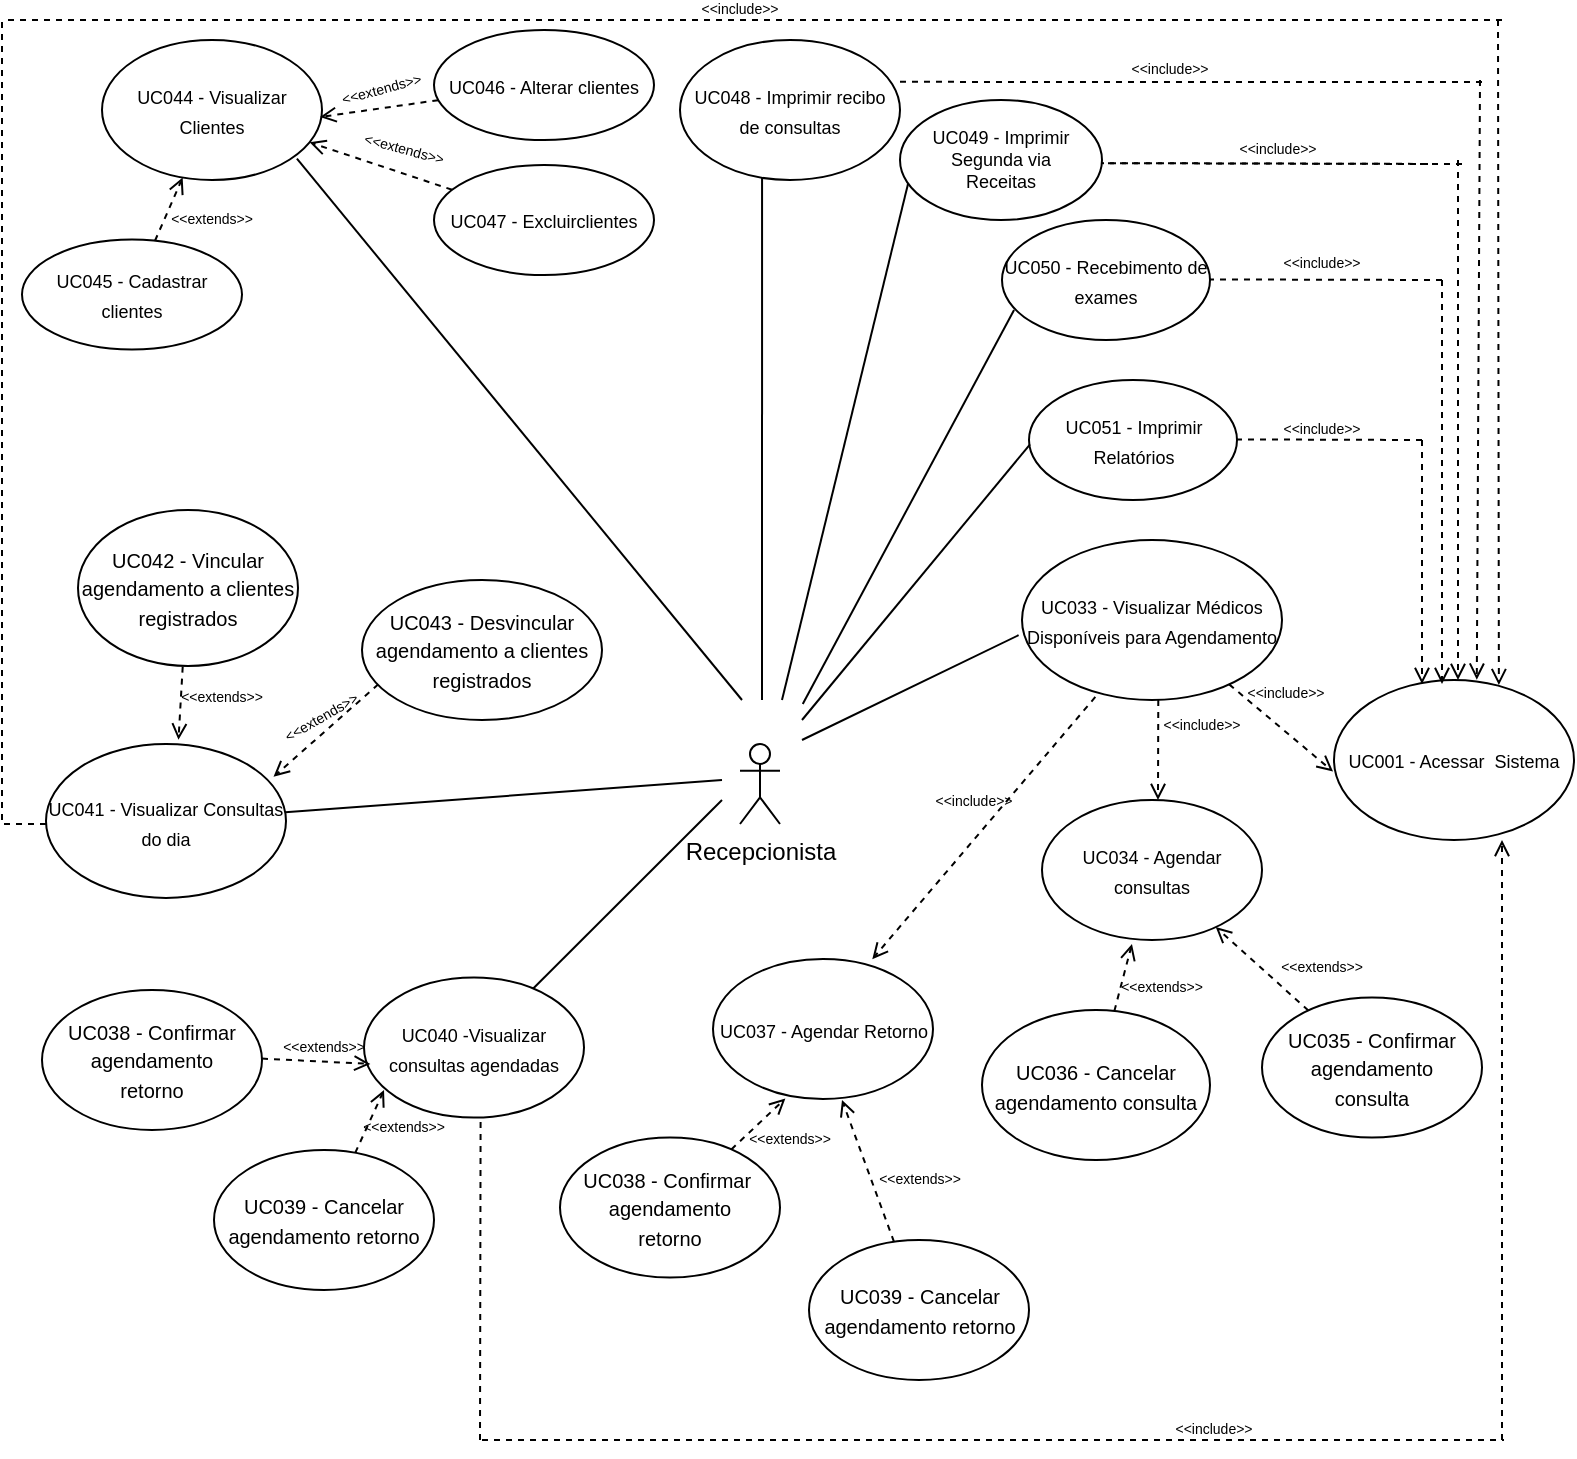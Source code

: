 <mxfile version="13.0.3" type="device"><diagram id="fzdbv0yG8Y-3q9-eAO_R" name="Page-1"><mxGraphModel dx="538" dy="321" grid="1" gridSize="10" guides="1" tooltips="1" connect="0" arrows="0" fold="1" page="1" pageScale="1" pageWidth="827" pageHeight="1169" math="0" shadow="0"><root><mxCell id="0"/><mxCell id="1" parent="0"/><mxCell id="zqVGSGA5it4cnhWG46FL-1" value="Recepcionista" style="shape=umlActor;verticalLabelPosition=bottom;labelBackgroundColor=#ffffff;verticalAlign=top;html=1;outlineConnect=0;" parent="1" vertex="1"><mxGeometry x="409" y="382" width="20" height="40" as="geometry"/></mxCell><mxCell id="zqVGSGA5it4cnhWG46FL-4" value="&lt;font style=&quot;font-size: 9px&quot;&gt;UC001 - Acessar&amp;nbsp; Sistema&lt;/font&gt;" style="ellipse;whiteSpace=wrap;html=1;" parent="1" vertex="1"><mxGeometry x="706" y="350" width="120" height="80" as="geometry"/></mxCell><mxCell id="zqVGSGA5it4cnhWG46FL-41" value="" style="endArrow=none;html=1;dashed=1;fontSize=7;endFill=0;" parent="1" edge="1"><mxGeometry width="50" height="50" relative="1" as="geometry"><mxPoint x="280" y="730" as="sourcePoint"/><mxPoint x="791" y="730" as="targetPoint"/></mxGeometry></mxCell><mxCell id="zqVGSGA5it4cnhWG46FL-42" value="" style="endArrow=open;html=1;dashed=1;fontSize=7;endFill=0;" parent="1" edge="1"><mxGeometry width="50" height="50" relative="1" as="geometry"><mxPoint x="790" y="730" as="sourcePoint"/><mxPoint x="790" y="430" as="targetPoint"/></mxGeometry></mxCell><mxCell id="zqVGSGA5it4cnhWG46FL-44" value="&amp;lt;&amp;lt;include&amp;gt;&amp;gt;" style="text;html=1;strokeColor=none;fillColor=none;align=center;verticalAlign=middle;whiteSpace=wrap;rounded=0;fontSize=7;" parent="1" vertex="1"><mxGeometry x="626" y="719.776" width="40" height="10" as="geometry"/></mxCell><mxCell id="zqVGSGA5it4cnhWG46FL-45" value="&lt;font style=&quot;font-size: 9px&quot;&gt;UC033 - Visualizar Médicos Disponíveis para Agendamento&lt;br&gt;&lt;/font&gt;" style="ellipse;whiteSpace=wrap;html=1;" parent="1" vertex="1"><mxGeometry x="550" y="280" width="130" height="80" as="geometry"/></mxCell><mxCell id="zqVGSGA5it4cnhWG46FL-46" value="&lt;font style=&quot;font-size: 10px&quot;&gt;&lt;font style=&quot;font-size: 9px&quot;&gt;UC040 -Visualizar consultas agendadas&lt;/font&gt;&lt;br&gt;&lt;/font&gt;" style="ellipse;whiteSpace=wrap;html=1;" parent="1" vertex="1"><mxGeometry x="221" y="498.78" width="110" height="70" as="geometry"/></mxCell><mxCell id="zqVGSGA5it4cnhWG46FL-47" value="&lt;div&gt;&lt;font style=&quot;font-size: 9px&quot;&gt;UC041 - Visualizar Consultas &lt;br&gt;&lt;/font&gt;&lt;/div&gt;&lt;div&gt;&lt;font style=&quot;font-size: 9px&quot;&gt;do dia&lt;/font&gt;&lt;/div&gt;" style="ellipse;whiteSpace=wrap;html=1;" parent="1" vertex="1"><mxGeometry x="62" y="382" width="120" height="77" as="geometry"/></mxCell><mxCell id="zqVGSGA5it4cnhWG46FL-48" value="" style="endArrow=none;html=1;fontSize=7;exitX=-0.013;exitY=0.595;exitDx=0;exitDy=0;exitPerimeter=0;" parent="1" source="zqVGSGA5it4cnhWG46FL-45" edge="1"><mxGeometry width="50" height="50" relative="1" as="geometry"><mxPoint x="241.727" y="712.081" as="sourcePoint"/><mxPoint x="440" y="380" as="targetPoint"/></mxGeometry></mxCell><mxCell id="zqVGSGA5it4cnhWG46FL-49" value="" style="endArrow=none;html=1;fontSize=7;" parent="1" source="zqVGSGA5it4cnhWG46FL-46" edge="1"><mxGeometry width="50" height="50" relative="1" as="geometry"><mxPoint x="165" y="591" as="sourcePoint"/><mxPoint x="400" y="410" as="targetPoint"/></mxGeometry></mxCell><mxCell id="zqVGSGA5it4cnhWG46FL-51" value="" style="endArrow=open;html=1;dashed=1;fontSize=7;endFill=0;entryX=-0.004;entryY=0.572;entryDx=0;entryDy=0;entryPerimeter=0;" parent="1" source="zqVGSGA5it4cnhWG46FL-45" target="zqVGSGA5it4cnhWG46FL-4" edge="1"><mxGeometry width="50" height="50" relative="1" as="geometry"><mxPoint x="265.833" y="765.167" as="sourcePoint"/><mxPoint x="376.667" y="809.333" as="targetPoint"/></mxGeometry></mxCell><mxCell id="zqVGSGA5it4cnhWG46FL-53" value="" style="endArrow=none;html=1;fontSize=7;" parent="1" source="zqVGSGA5it4cnhWG46FL-47" edge="1"><mxGeometry width="50" height="50" relative="1" as="geometry"><mxPoint x="223.174" y="491.006" as="sourcePoint"/><mxPoint x="400" y="400" as="targetPoint"/></mxGeometry></mxCell><mxCell id="zqVGSGA5it4cnhWG46FL-60" value="&lt;font style=&quot;font-size: 9px&quot;&gt;UC034 - Agendar consultas&lt;br&gt;&lt;/font&gt;" style="ellipse;whiteSpace=wrap;html=1;" parent="1" vertex="1"><mxGeometry x="560" y="410" width="110" height="70" as="geometry"/></mxCell><mxCell id="zqVGSGA5it4cnhWG46FL-61" value="&lt;div&gt;&lt;font style=&quot;font-size: 10px&quot;&gt;UC035 - Confirmar agendamento &lt;br&gt;&lt;/font&gt;&lt;/div&gt;&lt;div&gt;&lt;font style=&quot;font-size: 10px&quot;&gt;consulta&lt;/font&gt;&lt;/div&gt;" style="ellipse;whiteSpace=wrap;html=1;" parent="1" vertex="1"><mxGeometry x="670" y="508.78" width="110" height="70" as="geometry"/></mxCell><mxCell id="zqVGSGA5it4cnhWG46FL-66" value="" style="endArrow=open;html=1;dashed=1;fontSize=7;entryX=0.687;entryY=0.032;entryDx=0;entryDy=0;entryPerimeter=0;endFill=0;" parent="1" target="zqVGSGA5it4cnhWG46FL-4" edge="1"><mxGeometry width="50" height="50" relative="1" as="geometry"><mxPoint x="788" y="20" as="sourcePoint"/><mxPoint x="715.862" y="393.034" as="targetPoint"/></mxGeometry></mxCell><mxCell id="zqVGSGA5it4cnhWG46FL-69" value="&lt;font style=&quot;font-size: 9px&quot;&gt;UC044 - Visualizar Clientes&lt;br&gt;&lt;/font&gt;" style="ellipse;whiteSpace=wrap;html=1;" parent="1" vertex="1"><mxGeometry x="90" y="30" width="110" height="70" as="geometry"/></mxCell><mxCell id="zqVGSGA5it4cnhWG46FL-75" value="" style="endArrow=none;html=1;fontSize=7;exitX=0.886;exitY=0.848;exitDx=0;exitDy=0;exitPerimeter=0;" parent="1" source="zqVGSGA5it4cnhWG46FL-69" edge="1"><mxGeometry width="50" height="50" relative="1" as="geometry"><mxPoint x="291.667" y="256" as="sourcePoint"/><mxPoint x="410" y="360" as="targetPoint"/></mxGeometry></mxCell><mxCell id="zqVGSGA5it4cnhWG46FL-76" value="&lt;font style=&quot;font-size: 9px&quot;&gt;UC048 - Imprimir recibo de consultas&lt;br&gt;&lt;/font&gt;" style="ellipse;whiteSpace=wrap;html=1;" parent="1" vertex="1"><mxGeometry x="379" y="30" width="110" height="70" as="geometry"/></mxCell><mxCell id="zqVGSGA5it4cnhWG46FL-77" value="" style="endArrow=none;html=1;dashed=1;fontSize=7;endFill=0;" parent="1" edge="1"><mxGeometry width="50" height="50" relative="1" as="geometry"><mxPoint x="40" y="420" as="sourcePoint"/><mxPoint x="40" y="20" as="targetPoint"/></mxGeometry></mxCell><mxCell id="zqVGSGA5it4cnhWG46FL-78" value="" style="endArrow=none;html=1;dashed=1;fontSize=7;endFill=0;" parent="1" edge="1"><mxGeometry width="50" height="50" relative="1" as="geometry"><mxPoint x="790" y="20" as="sourcePoint"/><mxPoint x="40" y="20" as="targetPoint"/></mxGeometry></mxCell><mxCell id="zqVGSGA5it4cnhWG46FL-79" value="&amp;lt;&amp;lt;include&amp;gt;&amp;gt;" style="text;html=1;strokeColor=none;fillColor=none;align=center;verticalAlign=middle;whiteSpace=wrap;rounded=0;fontSize=7;" parent="1" vertex="1"><mxGeometry x="389" y="10" width="40" height="10" as="geometry"/></mxCell><mxCell id="zqVGSGA5it4cnhWG46FL-80" value="" style="endArrow=open;html=1;dashed=1;fontSize=7;endFill=0;entryX=0.595;entryY=-0.002;entryDx=0;entryDy=0;entryPerimeter=0;" parent="1" target="zqVGSGA5it4cnhWG46FL-4" edge="1"><mxGeometry width="50" height="50" relative="1" as="geometry"><mxPoint x="779" y="50" as="sourcePoint"/><mxPoint x="778" y="348" as="targetPoint"/></mxGeometry></mxCell><mxCell id="zqVGSGA5it4cnhWG46FL-84" value="" style="endArrow=none;html=1;fontSize=7;exitX=0.373;exitY=0.979;exitDx=0;exitDy=0;exitPerimeter=0;" parent="1" source="zqVGSGA5it4cnhWG46FL-76" edge="1"><mxGeometry width="50" height="50" relative="1" as="geometry"><mxPoint x="317.241" y="169.586" as="sourcePoint"/><mxPoint x="420" y="360" as="targetPoint"/></mxGeometry></mxCell><mxCell id="zqVGSGA5it4cnhWG46FL-86" value="" style="endArrow=none;html=1;fontSize=7;exitX=0.042;exitY=0.683;exitDx=0;exitDy=0;exitPerimeter=0;" parent="1" source="zqVGSGA5it4cnhWG46FL-93" edge="1"><mxGeometry width="50" height="50" relative="1" as="geometry"><mxPoint x="672.0" y="295.49" as="sourcePoint"/><mxPoint x="430" y="360" as="targetPoint"/></mxGeometry></mxCell><mxCell id="zqVGSGA5it4cnhWG46FL-90" value="&amp;lt;&amp;lt;include&amp;gt;&amp;gt;" style="text;html=1;strokeColor=none;fillColor=none;align=center;verticalAlign=middle;whiteSpace=wrap;rounded=0;fontSize=7;" parent="1" vertex="1"><mxGeometry x="657.5" y="79.996" width="40" height="10" as="geometry"/></mxCell><mxCell id="zqVGSGA5it4cnhWG46FL-91" value="&amp;lt;&amp;lt;include&amp;gt;&amp;gt;" style="text;html=1;strokeColor=none;fillColor=none;align=center;verticalAlign=middle;whiteSpace=wrap;rounded=0;fontSize=7;" parent="1" vertex="1"><mxGeometry x="604" y="39.996" width="40" height="10" as="geometry"/></mxCell><mxCell id="zqVGSGA5it4cnhWG46FL-93" value="&lt;div style=&quot;font-size: 9px&quot;&gt;&lt;font style=&quot;font-size: 9px&quot;&gt;UC049 - Imprimir Segunda via &lt;br&gt;&lt;/font&gt;&lt;/div&gt;&lt;div style=&quot;font-size: 9px&quot;&gt;&lt;font style=&quot;font-size: 9px&quot;&gt;Receitas&lt;/font&gt;&lt;/div&gt;" style="ellipse;whiteSpace=wrap;html=1;" parent="1" vertex="1"><mxGeometry x="489" y="60" width="101" height="60" as="geometry"/></mxCell><mxCell id="zqVGSGA5it4cnhWG46FL-95" value="" style="endArrow=open;html=1;dashed=1;fontSize=7;endFill=0;" parent="1" source="zqVGSGA5it4cnhWG46FL-61" target="zqVGSGA5it4cnhWG46FL-60" edge="1"><mxGeometry width="50" height="50" relative="1" as="geometry"><mxPoint x="546.857" y="131.714" as="sourcePoint"/><mxPoint x="615.429" y="170.286" as="targetPoint"/></mxGeometry></mxCell><mxCell id="zqVGSGA5it4cnhWG46FL-96" value="&amp;lt;&amp;lt;include&amp;gt;&amp;gt;" style="text;html=1;strokeColor=none;fillColor=none;align=center;verticalAlign=middle;whiteSpace=wrap;rounded=0;fontSize=7;" parent="1" vertex="1"><mxGeometry x="662" y="351.996" width="40" height="10" as="geometry"/></mxCell><mxCell id="clBpDciSqLMiNLBuiBQP-1" value="" style="endArrow=open;html=1;dashed=1;fontSize=7;endFill=0;" parent="1" edge="1"><mxGeometry width="50" height="50" relative="1" as="geometry"><mxPoint x="618.145" y="360.0" as="sourcePoint"/><mxPoint x="618" y="410" as="targetPoint"/></mxGeometry></mxCell><mxCell id="clBpDciSqLMiNLBuiBQP-2" value="&amp;lt;&amp;lt;include&amp;gt;&amp;gt;" style="text;html=1;strokeColor=none;fillColor=none;align=center;verticalAlign=middle;whiteSpace=wrap;rounded=0;fontSize=7;" parent="1" vertex="1"><mxGeometry x="620" y="364" width="40" height="18" as="geometry"/></mxCell><mxCell id="clBpDciSqLMiNLBuiBQP-4" value="&lt;font style=&quot;font-size: 10px&quot;&gt;UC036 - Cancelar agendamento consulta&lt;br&gt;&lt;/font&gt;" style="ellipse;whiteSpace=wrap;html=1;" parent="1" vertex="1"><mxGeometry x="530" y="515" width="114" height="75" as="geometry"/></mxCell><mxCell id="clBpDciSqLMiNLBuiBQP-6" value="&lt;font style=&quot;font-size: 9px&quot;&gt;UC037 - Agendar Retorno&lt;br&gt;&lt;/font&gt;" style="ellipse;whiteSpace=wrap;html=1;" parent="1" vertex="1"><mxGeometry x="395.5" y="489.5" width="110" height="70" as="geometry"/></mxCell><mxCell id="clBpDciSqLMiNLBuiBQP-7" value="&amp;lt;&amp;lt;extends&amp;gt;&amp;gt;" style="text;html=1;strokeColor=none;fillColor=none;align=center;verticalAlign=middle;whiteSpace=wrap;rounded=0;fontSize=7;" parent="1" vertex="1"><mxGeometry x="680" y="489.496" width="40" height="10" as="geometry"/></mxCell><mxCell id="clBpDciSqLMiNLBuiBQP-8" value="" style="endArrow=open;html=1;dashed=1;fontSize=7;endFill=0;entryX=0.409;entryY=1.028;entryDx=0;entryDy=0;entryPerimeter=0;" parent="1" source="clBpDciSqLMiNLBuiBQP-4" target="zqVGSGA5it4cnhWG46FL-60" edge="1"><mxGeometry width="50" height="50" relative="1" as="geometry"><mxPoint x="693.101" y="515.268" as="sourcePoint"/><mxPoint x="646.768" y="473.571" as="targetPoint"/></mxGeometry></mxCell><mxCell id="clBpDciSqLMiNLBuiBQP-9" value="&amp;lt;&amp;lt;extends&amp;gt;&amp;gt;" style="text;html=1;strokeColor=none;fillColor=none;align=center;verticalAlign=middle;whiteSpace=wrap;rounded=0;fontSize=7;" parent="1" vertex="1"><mxGeometry x="600" y="498.776" width="40" height="10" as="geometry"/></mxCell><mxCell id="clBpDciSqLMiNLBuiBQP-10" value="" style="endArrow=open;html=1;dashed=1;fontSize=7;endFill=0;exitX=0.282;exitY=0.981;exitDx=0;exitDy=0;exitPerimeter=0;entryX=0.724;entryY=0.001;entryDx=0;entryDy=0;entryPerimeter=0;" parent="1" source="zqVGSGA5it4cnhWG46FL-45" target="clBpDciSqLMiNLBuiBQP-6" edge="1"><mxGeometry width="50" height="50" relative="1" as="geometry"><mxPoint x="618.145" y="360.0" as="sourcePoint"/><mxPoint x="618" y="410.0" as="targetPoint"/></mxGeometry></mxCell><mxCell id="clBpDciSqLMiNLBuiBQP-11" value="&amp;lt;&amp;lt;include&amp;gt;&amp;gt;" style="text;html=1;strokeColor=none;fillColor=none;align=center;verticalAlign=middle;whiteSpace=wrap;rounded=0;fontSize=7;" parent="1" vertex="1"><mxGeometry x="505.5" y="401.5" width="40" height="18" as="geometry"/></mxCell><mxCell id="clBpDciSqLMiNLBuiBQP-12" value="&lt;div&gt;&lt;font style=&quot;font-size: 10px&quot;&gt;UC038 - Confirmar&amp;nbsp; agendamento &lt;br&gt;&lt;/font&gt;&lt;/div&gt;&lt;div&gt;&lt;font style=&quot;font-size: 10px&quot;&gt;retorno&lt;/font&gt;&lt;/div&gt;" style="ellipse;whiteSpace=wrap;html=1;" parent="1" vertex="1"><mxGeometry x="319" y="578.78" width="110" height="70" as="geometry"/></mxCell><mxCell id="clBpDciSqLMiNLBuiBQP-13" value="" style="endArrow=open;html=1;dashed=1;fontSize=7;endFill=0;entryX=0.329;entryY=0.996;entryDx=0;entryDy=0;entryPerimeter=0;" parent="1" source="clBpDciSqLMiNLBuiBQP-12" target="clBpDciSqLMiNLBuiBQP-6" edge="1"><mxGeometry width="50" height="50" relative="1" as="geometry"><mxPoint x="360.357" y="218.144" as="sourcePoint"/><mxPoint x="460.268" y="560.001" as="targetPoint"/></mxGeometry></mxCell><mxCell id="clBpDciSqLMiNLBuiBQP-14" value="&lt;font style=&quot;font-size: 10px&quot;&gt;UC039 - Cancelar agendamento retorno&lt;br&gt;&lt;/font&gt;" style="ellipse;whiteSpace=wrap;html=1;" parent="1" vertex="1"><mxGeometry x="443.5" y="630.0" width="110" height="70" as="geometry"/></mxCell><mxCell id="clBpDciSqLMiNLBuiBQP-15" value="&amp;lt;&amp;lt;extends&amp;gt;&amp;gt;" style="text;html=1;strokeColor=none;fillColor=none;align=center;verticalAlign=middle;whiteSpace=wrap;rounded=0;fontSize=7;" parent="1" vertex="1"><mxGeometry x="478.5" y="595.206" width="40" height="10" as="geometry"/></mxCell><mxCell id="clBpDciSqLMiNLBuiBQP-16" value="" style="endArrow=open;html=1;dashed=1;fontSize=7;endFill=0;" parent="1" source="clBpDciSqLMiNLBuiBQP-14" edge="1"><mxGeometry width="50" height="50" relative="1" as="geometry"><mxPoint x="506.601" y="601.698" as="sourcePoint"/><mxPoint x="460" y="560" as="targetPoint"/></mxGeometry></mxCell><mxCell id="clBpDciSqLMiNLBuiBQP-17" value="&amp;lt;&amp;lt;extends&amp;gt;&amp;gt;" style="text;html=1;strokeColor=none;fillColor=none;align=center;verticalAlign=middle;whiteSpace=wrap;rounded=0;fontSize=7;" parent="1" vertex="1"><mxGeometry x="414" y="574.996" width="40" height="10" as="geometry"/></mxCell><mxCell id="clBpDciSqLMiNLBuiBQP-18" value="" style="endArrow=none;html=1;dashed=1;fontSize=7;entryX=0.53;entryY=0.991;entryDx=0;entryDy=0;entryPerimeter=0;endFill=0;" parent="1" target="zqVGSGA5it4cnhWG46FL-46" edge="1"><mxGeometry width="50" height="50" relative="1" as="geometry"><mxPoint x="279" y="730" as="sourcePoint"/><mxPoint x="220.339" y="474.796" as="targetPoint"/></mxGeometry></mxCell><mxCell id="clBpDciSqLMiNLBuiBQP-19" value="" style="endArrow=open;html=1;dashed=1;fontSize=7;endFill=0;entryX=0.029;entryY=0.617;entryDx=0;entryDy=0;entryPerimeter=0;exitX=1;exitY=0.49;exitDx=0;exitDy=0;exitPerimeter=0;" parent="1" source="clBpDciSqLMiNLBuiBQP-25" target="zqVGSGA5it4cnhWG46FL-46" edge="1"><mxGeometry width="50" height="50" relative="1" as="geometry"><mxPoint x="404.569" y="584.684" as="sourcePoint"/><mxPoint x="320" y="559" as="targetPoint"/></mxGeometry></mxCell><mxCell id="clBpDciSqLMiNLBuiBQP-20" value="&lt;font style=&quot;font-size: 10px&quot;&gt;UC039 - Cancelar agendamento retorno&lt;br&gt;&lt;/font&gt;" style="ellipse;whiteSpace=wrap;html=1;" parent="1" vertex="1"><mxGeometry x="146" y="585.0" width="110" height="70" as="geometry"/></mxCell><mxCell id="clBpDciSqLMiNLBuiBQP-21" value="" style="endArrow=open;html=1;dashed=1;fontSize=7;endFill=0;entryX=0.091;entryY=0.804;entryDx=0;entryDy=0;entryPerimeter=0;" parent="1" source="clBpDciSqLMiNLBuiBQP-20" target="zqVGSGA5it4cnhWG46FL-46" edge="1"><mxGeometry width="50" height="50" relative="1" as="geometry"><mxPoint x="209.101" y="556.698" as="sourcePoint"/><mxPoint x="162.5" y="515" as="targetPoint"/></mxGeometry></mxCell><mxCell id="clBpDciSqLMiNLBuiBQP-22" value="&amp;lt;&amp;lt;extends&amp;gt;&amp;gt;" style="text;html=1;strokeColor=none;fillColor=none;align=center;verticalAlign=middle;whiteSpace=wrap;rounded=0;fontSize=7;" parent="1" vertex="1"><mxGeometry x="181" y="528.776" width="40" height="10" as="geometry"/></mxCell><mxCell id="clBpDciSqLMiNLBuiBQP-23" value="&amp;lt;&amp;lt;extends&amp;gt;&amp;gt;" style="text;html=1;strokeColor=none;fillColor=none;align=center;verticalAlign=middle;whiteSpace=wrap;rounded=0;fontSize=7;" parent="1" vertex="1"><mxGeometry x="221" y="569.496" width="40" height="10" as="geometry"/></mxCell><mxCell id="clBpDciSqLMiNLBuiBQP-25" value="&lt;div&gt;&lt;font style=&quot;font-size: 10px&quot;&gt;UC038 - Confirmar agendamento&lt;/font&gt;&lt;/div&gt;&lt;div&gt;&lt;font style=&quot;font-size: 10px&quot;&gt;retorno&lt;/font&gt;&lt;/div&gt;" style="ellipse;whiteSpace=wrap;html=1;" parent="1" vertex="1"><mxGeometry x="60" y="505.0" width="110" height="70" as="geometry"/></mxCell><mxCell id="clBpDciSqLMiNLBuiBQP-26" value="&lt;font style=&quot;font-size: 10px&quot;&gt;UC042 - Vincular agendamento a clientes registrados&lt;br&gt;&lt;/font&gt;" style="ellipse;whiteSpace=wrap;html=1;" parent="1" vertex="1"><mxGeometry x="78" y="265" width="110" height="78" as="geometry"/></mxCell><mxCell id="clBpDciSqLMiNLBuiBQP-27" value="" style="endArrow=open;html=1;dashed=1;fontSize=7;endFill=0;entryX=0.552;entryY=-0.027;entryDx=0;entryDy=0;entryPerimeter=0;exitX=0.476;exitY=1.004;exitDx=0;exitDy=0;exitPerimeter=0;" parent="1" source="clBpDciSqLMiNLBuiBQP-26" target="zqVGSGA5it4cnhWG46FL-47" edge="1"><mxGeometry width="50" height="50" relative="1" as="geometry"><mxPoint x="169.101" y="253.698" as="sourcePoint"/><mxPoint x="191.01" y="252.06" as="targetPoint"/></mxGeometry></mxCell><mxCell id="clBpDciSqLMiNLBuiBQP-28" value="&amp;lt;&amp;lt;extends&amp;gt;&amp;gt;" style="text;html=1;strokeColor=none;fillColor=none;align=center;verticalAlign=middle;whiteSpace=wrap;rounded=0;fontSize=7;" parent="1" vertex="1"><mxGeometry x="130" y="353.996" width="40" height="10" as="geometry"/></mxCell><mxCell id="clBpDciSqLMiNLBuiBQP-29" value="" style="endArrow=open;html=1;dashed=1;fontSize=7;endFill=0;entryX=0.948;entryY=0.213;entryDx=0;entryDy=0;entryPerimeter=0;exitX=0.068;exitY=0.745;exitDx=0;exitDy=0;exitPerimeter=0;" parent="1" source="clBpDciSqLMiNLBuiBQP-31" target="zqVGSGA5it4cnhWG46FL-47" edge="1"><mxGeometry width="50" height="50" relative="1" as="geometry"><mxPoint x="554.569" y="352.684" as="sourcePoint"/><mxPoint x="374.19" y="309.97" as="targetPoint"/></mxGeometry></mxCell><mxCell id="clBpDciSqLMiNLBuiBQP-30" value="&amp;lt;&amp;lt;extends&amp;gt;&amp;gt;" style="text;html=1;strokeColor=none;fillColor=none;align=center;verticalAlign=middle;whiteSpace=wrap;rounded=0;fontSize=7;rotation=-15;" parent="1" vertex="1"><mxGeometry x="210" y="49.996" width="40" height="10" as="geometry"/></mxCell><mxCell id="clBpDciSqLMiNLBuiBQP-31" value="&lt;font style=&quot;font-size: 10px&quot;&gt;UC043 - Desvincular agendamento a clientes registrados&lt;br&gt;&lt;/font&gt;" style="ellipse;whiteSpace=wrap;html=1;" parent="1" vertex="1"><mxGeometry x="220" y="300" width="120" height="70" as="geometry"/></mxCell><mxCell id="clBpDciSqLMiNLBuiBQP-32" value="" style="endArrow=none;html=1;dashed=1;fontSize=7;endFill=0;" parent="1" edge="1"><mxGeometry width="50" height="50" relative="1" as="geometry"><mxPoint x="62" y="422" as="sourcePoint"/><mxPoint x="40" y="422" as="targetPoint"/></mxGeometry></mxCell><mxCell id="clBpDciSqLMiNLBuiBQP-33" value="" style="endArrow=open;html=1;dashed=1;fontSize=7;endFill=0;" parent="1" source="clBpDciSqLMiNLBuiBQP-34" target="zqVGSGA5it4cnhWG46FL-69" edge="1"><mxGeometry width="50" height="50" relative="1" as="geometry"><mxPoint x="376.569" y="228.464" as="sourcePoint"/><mxPoint x="10.33" y="179.156" as="targetPoint"/></mxGeometry></mxCell><mxCell id="clBpDciSqLMiNLBuiBQP-34" value="&lt;font style=&quot;font-size: 9px&quot;&gt;UC045 - Cadastrar clientes&lt;br&gt;&lt;/font&gt;" style="ellipse;whiteSpace=wrap;html=1;" parent="1" vertex="1"><mxGeometry x="50" y="129.78" width="110" height="55" as="geometry"/></mxCell><mxCell id="clBpDciSqLMiNLBuiBQP-36" value="" style="endArrow=open;html=1;dashed=1;fontSize=7;endFill=0;entryX=0.991;entryY=0.55;entryDx=0;entryDy=0;entryPerimeter=0;" parent="1" source="clBpDciSqLMiNLBuiBQP-37" target="zqVGSGA5it4cnhWG46FL-69" edge="1"><mxGeometry width="50" height="50" relative="1" as="geometry"><mxPoint x="376.569" y="228.464" as="sourcePoint"/><mxPoint x="152.875" y="107.043" as="targetPoint"/></mxGeometry></mxCell><mxCell id="clBpDciSqLMiNLBuiBQP-37" value="&lt;font style=&quot;font-size: 9px&quot;&gt;UC046 - Alterar clientes&lt;br&gt;&lt;/font&gt;" style="ellipse;whiteSpace=wrap;html=1;" parent="1" vertex="1"><mxGeometry x="256" y="25" width="110" height="55" as="geometry"/></mxCell><mxCell id="clBpDciSqLMiNLBuiBQP-38" value="&amp;lt;&amp;lt;extends&amp;gt;&amp;gt;" style="text;html=1;strokeColor=none;fillColor=none;align=center;verticalAlign=middle;whiteSpace=wrap;rounded=0;fontSize=7;" parent="1" vertex="1"><mxGeometry x="125" y="114.996" width="40" height="10" as="geometry"/></mxCell><mxCell id="clBpDciSqLMiNLBuiBQP-39" value="&amp;lt;&amp;lt;extends&amp;gt;&amp;gt;" style="text;html=1;strokeColor=none;fillColor=none;align=center;verticalAlign=middle;whiteSpace=wrap;rounded=0;fontSize=7;rotation=15;" parent="1" vertex="1"><mxGeometry x="221" y="79.996" width="40" height="10" as="geometry"/></mxCell><mxCell id="clBpDciSqLMiNLBuiBQP-40" value="" style="endArrow=open;html=1;dashed=1;fontSize=7;endFill=0;" parent="1" source="clBpDciSqLMiNLBuiBQP-41" target="zqVGSGA5it4cnhWG46FL-69" edge="1"><mxGeometry width="50" height="50" relative="1" as="geometry"><mxPoint x="376.569" y="295.964" as="sourcePoint"/><mxPoint x="199.01" y="136" as="targetPoint"/></mxGeometry></mxCell><mxCell id="clBpDciSqLMiNLBuiBQP-41" value="&lt;font style=&quot;font-size: 9px&quot;&gt;UC047 - Excluirclientes&lt;br&gt;&lt;/font&gt;" style="ellipse;whiteSpace=wrap;html=1;" parent="1" vertex="1"><mxGeometry x="256" y="92.5" width="110" height="55" as="geometry"/></mxCell><mxCell id="clBpDciSqLMiNLBuiBQP-42" value="" style="endArrow=none;html=1;dashed=1;fontSize=7;endFill=0;entryX=0.988;entryY=0.299;entryDx=0;entryDy=0;entryPerimeter=0;" parent="1" target="zqVGSGA5it4cnhWG46FL-76" edge="1"><mxGeometry width="50" height="50" relative="1" as="geometry"><mxPoint x="780" y="51" as="sourcePoint"/><mxPoint x="20" y="50" as="targetPoint"/></mxGeometry></mxCell><mxCell id="clBpDciSqLMiNLBuiBQP-43" value="" style="endArrow=open;html=1;dashed=1;fontSize=7;endFill=0;entryX=0.525;entryY=-0.023;entryDx=0;entryDy=0;entryPerimeter=0;" parent="1" edge="1"><mxGeometry width="50" height="50" relative="1" as="geometry"><mxPoint x="768" y="90" as="sourcePoint"/><mxPoint x="768.0" y="350.0" as="targetPoint"/></mxGeometry></mxCell><mxCell id="clBpDciSqLMiNLBuiBQP-44" value="" style="endArrow=none;html=1;dashed=1;fontSize=7;endFill=0;entryX=0.995;entryY=0.526;entryDx=0;entryDy=0;entryPerimeter=0;" parent="1" target="zqVGSGA5it4cnhWG46FL-93" edge="1"><mxGeometry width="50" height="50" relative="1" as="geometry"><mxPoint x="753" y="92" as="sourcePoint"/><mxPoint x="527.09" y="130.71" as="targetPoint"/></mxGeometry></mxCell><mxCell id="clBpDciSqLMiNLBuiBQP-45" value="&amp;lt;&amp;lt;extends&amp;gt;&amp;gt;" style="text;html=1;strokeColor=none;fillColor=none;align=center;verticalAlign=middle;whiteSpace=wrap;rounded=0;fontSize=7;rotation=-30;" parent="1" vertex="1"><mxGeometry x="180" y="363.996" width="40" height="10" as="geometry"/></mxCell><mxCell id="SBSFbG5qxoSRTiC00NGv-1" value="&lt;font style=&quot;font-size: 9px&quot;&gt;UC050 - Recebimento de exames&lt;/font&gt;" style="ellipse;whiteSpace=wrap;html=1;" parent="1" vertex="1"><mxGeometry x="540" y="120" width="104" height="60" as="geometry"/></mxCell><mxCell id="SBSFbG5qxoSRTiC00NGv-2" value="" style="endArrow=none;html=1;fontSize=7;exitX=0.058;exitY=0.75;exitDx=0;exitDy=0;exitPerimeter=0;" parent="1" source="SBSFbG5qxoSRTiC00NGv-1" edge="1"><mxGeometry width="50" height="50" relative="1" as="geometry"><mxPoint x="600.0" y="117.31" as="sourcePoint"/><mxPoint x="440.38" y="362" as="targetPoint"/></mxGeometry></mxCell><mxCell id="1qs1_EAEyTijzYGWt5uG-1" value="&lt;font style=&quot;font-size: 9px&quot;&gt;UC051 - Imprimir Relatórios&lt;/font&gt;" style="ellipse;whiteSpace=wrap;html=1;" parent="1" vertex="1"><mxGeometry x="553.5" y="200" width="104" height="60" as="geometry"/></mxCell><mxCell id="1qs1_EAEyTijzYGWt5uG-2" value="" style="endArrow=none;html=1;fontSize=7;exitX=0.005;exitY=0.536;exitDx=0;exitDy=0;exitPerimeter=0;" parent="1" source="1qs1_EAEyTijzYGWt5uG-1" edge="1"><mxGeometry width="50" height="50" relative="1" as="geometry"><mxPoint x="626.0" y="174.81" as="sourcePoint"/><mxPoint x="440" y="370" as="targetPoint"/></mxGeometry></mxCell><mxCell id="1qs1_EAEyTijzYGWt5uG-3" value="" style="endArrow=none;html=1;dashed=1;fontSize=7;endFill=0;entryX=0.995;entryY=0.526;entryDx=0;entryDy=0;entryPerimeter=0;" parent="1" edge="1"><mxGeometry width="50" height="50" relative="1" as="geometry"><mxPoint x="770" y="92" as="sourcePoint"/><mxPoint x="589.495" y="91.56" as="targetPoint"/></mxGeometry></mxCell><mxCell id="1qs1_EAEyTijzYGWt5uG-4" value="" style="endArrow=none;html=1;dashed=1;fontSize=7;endFill=0;entryX=0.995;entryY=0.526;entryDx=0;entryDy=0;entryPerimeter=0;" parent="1" edge="1"><mxGeometry width="50" height="50" relative="1" as="geometry"><mxPoint x="760" y="150" as="sourcePoint"/><mxPoint x="643.995" y="149.71" as="targetPoint"/></mxGeometry></mxCell><mxCell id="1qs1_EAEyTijzYGWt5uG-5" value="" style="endArrow=none;html=1;dashed=1;fontSize=7;endFill=0;entryX=0.995;entryY=0.526;entryDx=0;entryDy=0;entryPerimeter=0;" parent="1" edge="1"><mxGeometry width="50" height="50" relative="1" as="geometry"><mxPoint x="750" y="230" as="sourcePoint"/><mxPoint x="657.495" y="229.71" as="targetPoint"/></mxGeometry></mxCell><mxCell id="1qs1_EAEyTijzYGWt5uG-6" value="" style="endArrow=open;html=1;dashed=1;fontSize=7;endFill=0;entryX=0.525;entryY=-0.023;entryDx=0;entryDy=0;entryPerimeter=0;" parent="1" edge="1"><mxGeometry width="50" height="50" relative="1" as="geometry"><mxPoint x="760" y="150" as="sourcePoint"/><mxPoint x="760.0" y="352" as="targetPoint"/></mxGeometry></mxCell><mxCell id="1qs1_EAEyTijzYGWt5uG-7" value="" style="endArrow=open;html=1;dashed=1;fontSize=7;endFill=0;entryX=0.525;entryY=-0.023;entryDx=0;entryDy=0;entryPerimeter=0;" parent="1" edge="1"><mxGeometry width="50" height="50" relative="1" as="geometry"><mxPoint x="750" y="230" as="sourcePoint"/><mxPoint x="750.0" y="352" as="targetPoint"/></mxGeometry></mxCell><mxCell id="1qs1_EAEyTijzYGWt5uG-8" value="&amp;lt;&amp;lt;include&amp;gt;&amp;gt;" style="text;html=1;strokeColor=none;fillColor=none;align=center;verticalAlign=middle;whiteSpace=wrap;rounded=0;fontSize=7;" parent="1" vertex="1"><mxGeometry x="680" y="137.496" width="40" height="10" as="geometry"/></mxCell><mxCell id="1qs1_EAEyTijzYGWt5uG-9" value="&amp;lt;&amp;lt;include&amp;gt;&amp;gt;" style="text;html=1;strokeColor=none;fillColor=none;align=center;verticalAlign=middle;whiteSpace=wrap;rounded=0;fontSize=7;" parent="1" vertex="1"><mxGeometry x="680" y="219.996" width="40" height="10" as="geometry"/></mxCell></root></mxGraphModel></diagram></mxfile>